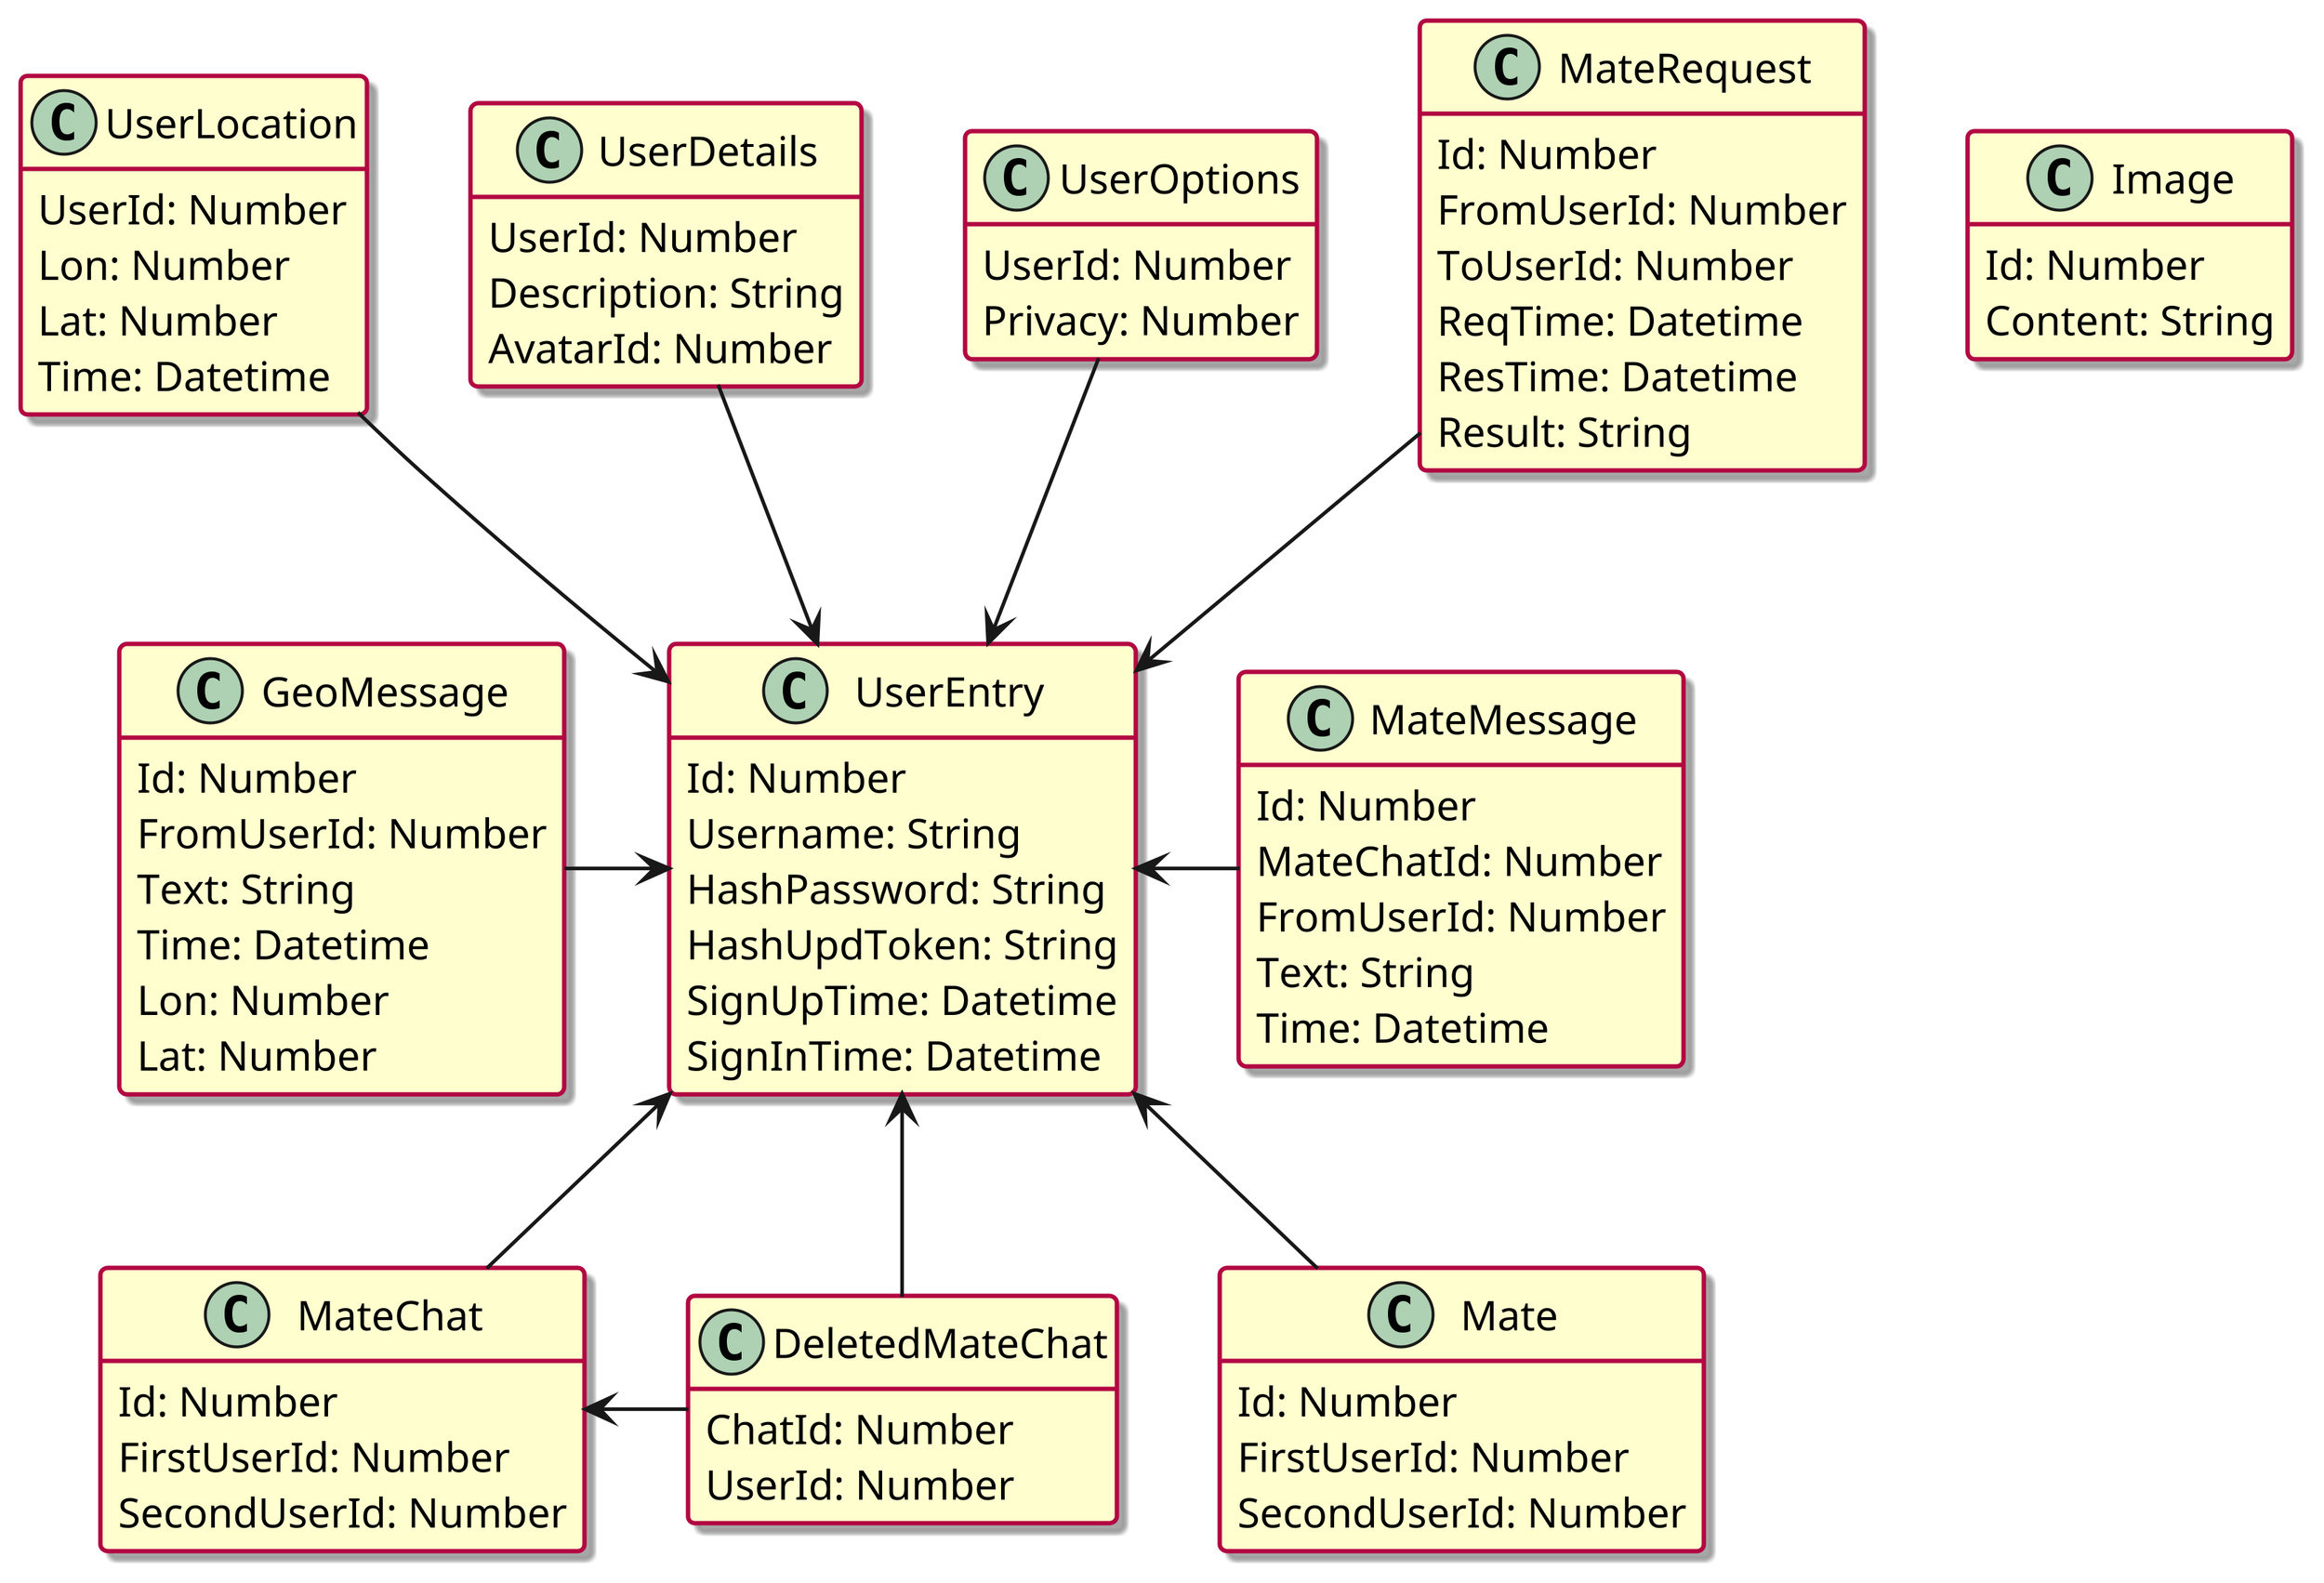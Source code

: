 @startuml models_p2

skinparam ArrowThickness 1.25
skinparam ClassBorderThickness 1.5
skinparam ClassBackgroundColor #FEFECE
skinparam ClassBorderColor #B20842

skinparam dpi 400
skinparam Shadowing true

' -----------------------------------------------

hide empty methods
hide empty members

' models
' -----------------------------------------------
'                      | | |
'                      V V V

' Resource
' -----------------------------------------------

class Image {
    Id: Number
    Content: String
}

' User
' -----------------------------------------------

class UserEntry {
    Id: Number
    Username: String
    HashPassword: String
    HashUpdToken: String
    SignUpTime: Datetime
    SignInTime: Datetime
}

class UserLocation {
    UserId: Number
    Lon: Number
    Lat: Number
    Time: Datetime
}

class UserDetails {
    UserId: Number
    Description: String
    AvatarId: Number
}

class UserOptions {
    UserId: Number
    Privacy: Number
}

' Mate
' -----------------------------------------------

class Mate {
    Id: Number
    FirstUserId: Number
    SecondUserId: Number
}

class MateRequest {
    Id: Number
    FromUserId: Number
    ToUserId: Number
    ReqTime: Datetime
    ResTime: Datetime
    Result: String
}

' Mate-chat
' -----------------------------------------------

class MateChat {
    Id: Number
    FirstUserId: Number
    SecondUserId: Number
}

class MateMessage {
    Id: Number
    MateChatId: Number
    FromUserId: Number
    Text: String
    Time: Datetime
}

class DeletedMateChat {
    ChatId: Number
    UserId: Number
}

' Geo-chat
' -----------------------------------------------

class GeoMessage {
    Id: Number
    FromUserId: Number
    Text: String
    Time: Datetime
    Lon: Number
    Lat: Number
}

' edges
' -----------------------------------------------

UserLocation --> UserEntry
UserOptions --> UserEntry
UserDetails --> UserEntry

' ***

GeoMessage -r-> UserEntry

' ***

MateRequest -d-> UserEntry
Mate -u-> UserEntry

' ***
 
MateChat -u-> UserEntry
MateMessage -l-> UserEntry

' ***

DeletedMateChat -l-> MateChat
DeletedMateChat -u-> UserEntry

@enduml
